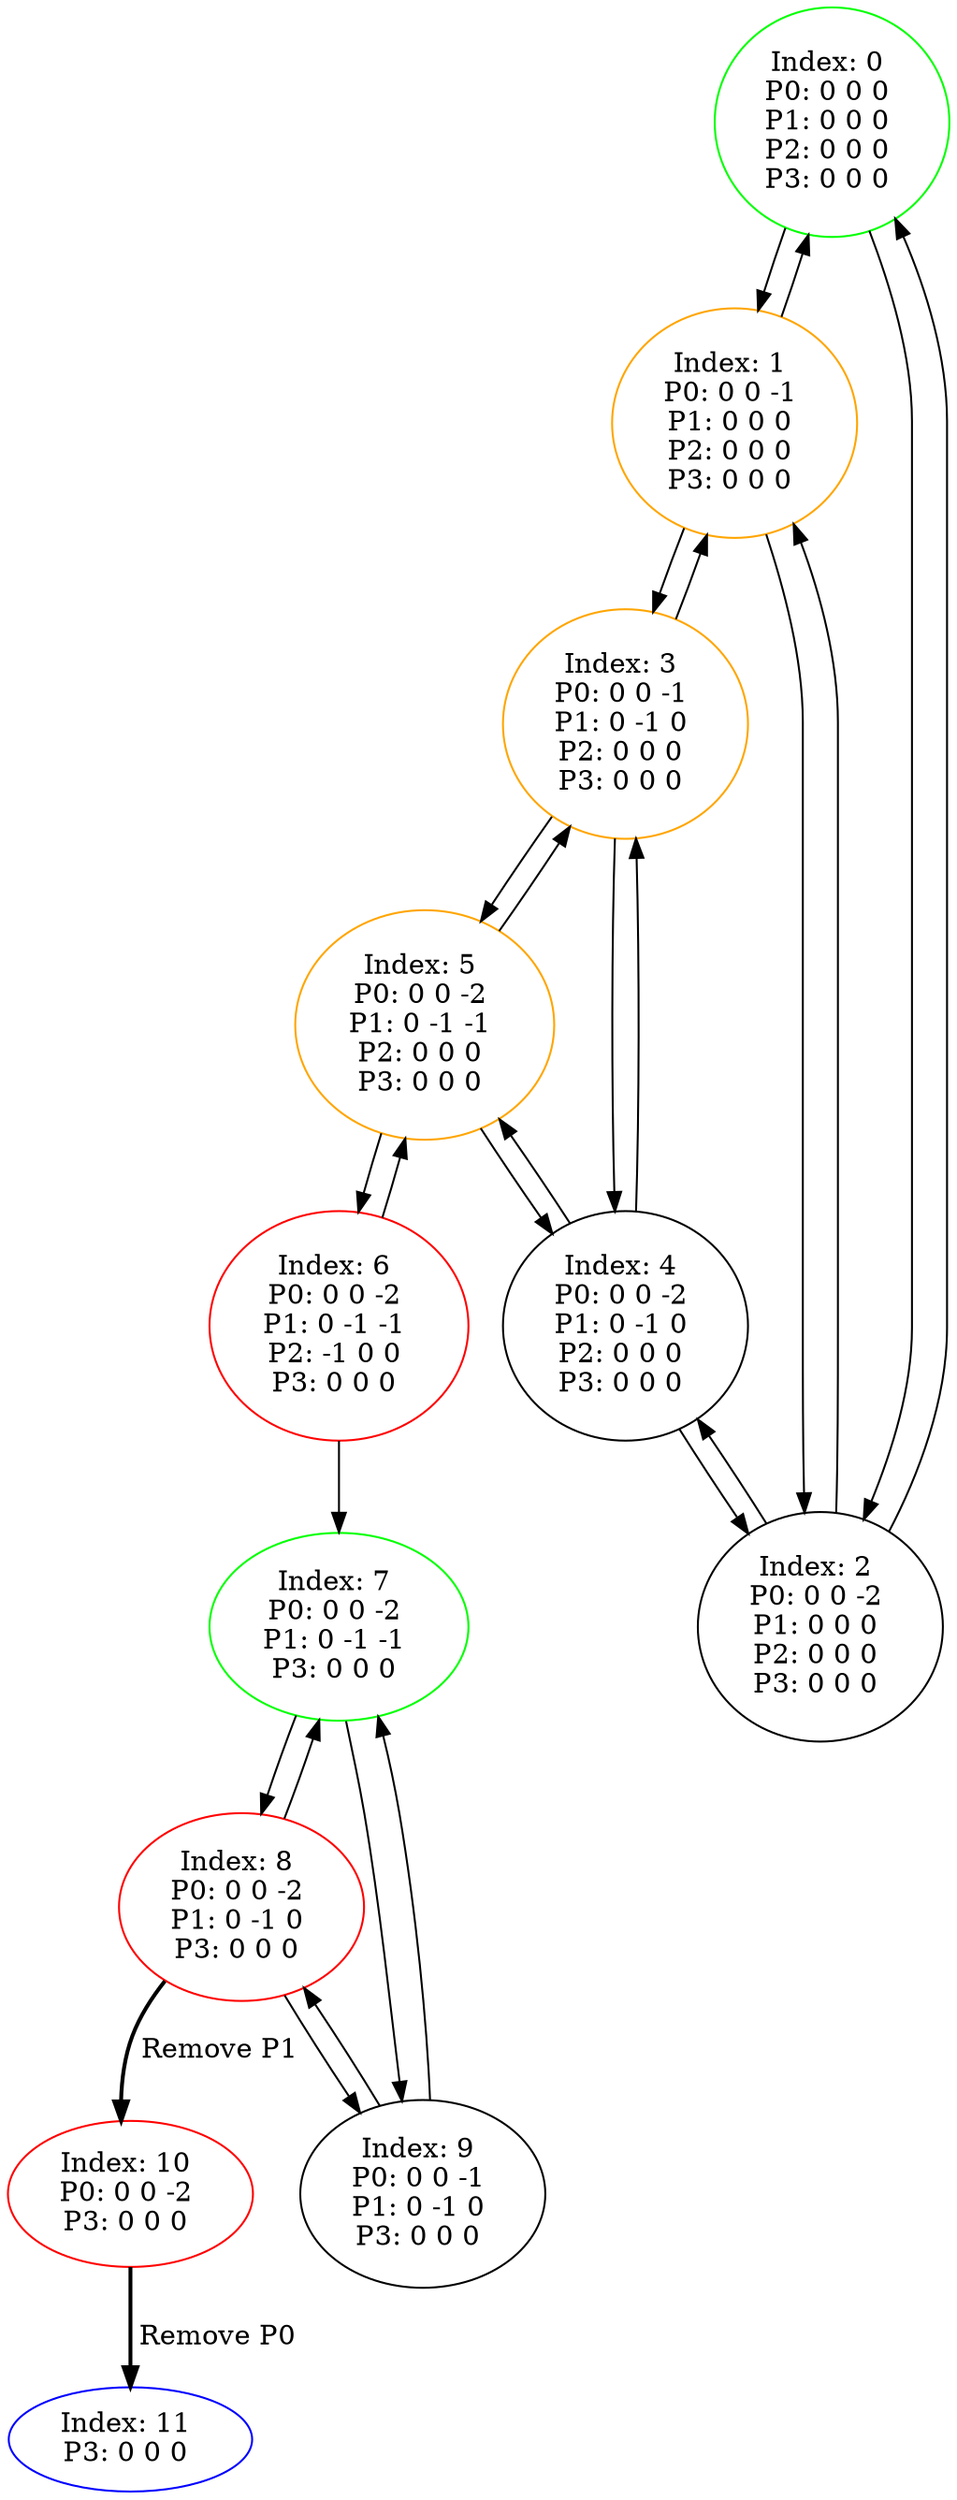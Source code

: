 digraph G {
color = "black"
0[label = "Index: 0 
P0: 0 0 0 
P1: 0 0 0 
P2: 0 0 0 
P3: 0 0 0 
", color = "green"]
1[label = "Index: 1 
P0: 0 0 -1 
P1: 0 0 0 
P2: 0 0 0 
P3: 0 0 0 
", color = "orange"]
2[label = "Index: 2 
P0: 0 0 -2 
P1: 0 0 0 
P2: 0 0 0 
P3: 0 0 0 
"]
3[label = "Index: 3 
P0: 0 0 -1 
P1: 0 -1 0 
P2: 0 0 0 
P3: 0 0 0 
", color = "orange"]
4[label = "Index: 4 
P0: 0 0 -2 
P1: 0 -1 0 
P2: 0 0 0 
P3: 0 0 0 
"]
5[label = "Index: 5 
P0: 0 0 -2 
P1: 0 -1 -1 
P2: 0 0 0 
P3: 0 0 0 
", color = "orange"]
6[label = "Index: 6 
P0: 0 0 -2 
P1: 0 -1 -1 
P2: -1 0 0 
P3: 0 0 0 
", color = "red"]
7[label = "Index: 7 
P0: 0 0 -2 
P1: 0 -1 -1 
P3: 0 0 0 
", color = "green"]
8[label = "Index: 8 
P0: 0 0 -2 
P1: 0 -1 0 
P3: 0 0 0 
", color = "red"]
9[label = "Index: 9 
P0: 0 0 -1 
P1: 0 -1 0 
P3: 0 0 0 
"]
10[label = "Index: 10 
P0: 0 0 -2 
P3: 0 0 0 
", color = "red"]
11[label = "Index: 11 
P3: 0 0 0 
", color = "blue"]
0 -> 1
0 -> 2

1 -> 0
1 -> 2
1 -> 3

2 -> 0
2 -> 1
2 -> 4

3 -> 1
3 -> 4
3 -> 5

4 -> 2
4 -> 3
4 -> 5

5 -> 3
5 -> 4
5 -> 6

6 -> 5
6 -> 7

7 -> 8
7 -> 9

8 -> 7
8 -> 9
8 -> 10[style=bold label=" Remove P1 "];


9 -> 7
9 -> 8

10 -> 11[style=bold label=" Remove P0 "];


}
